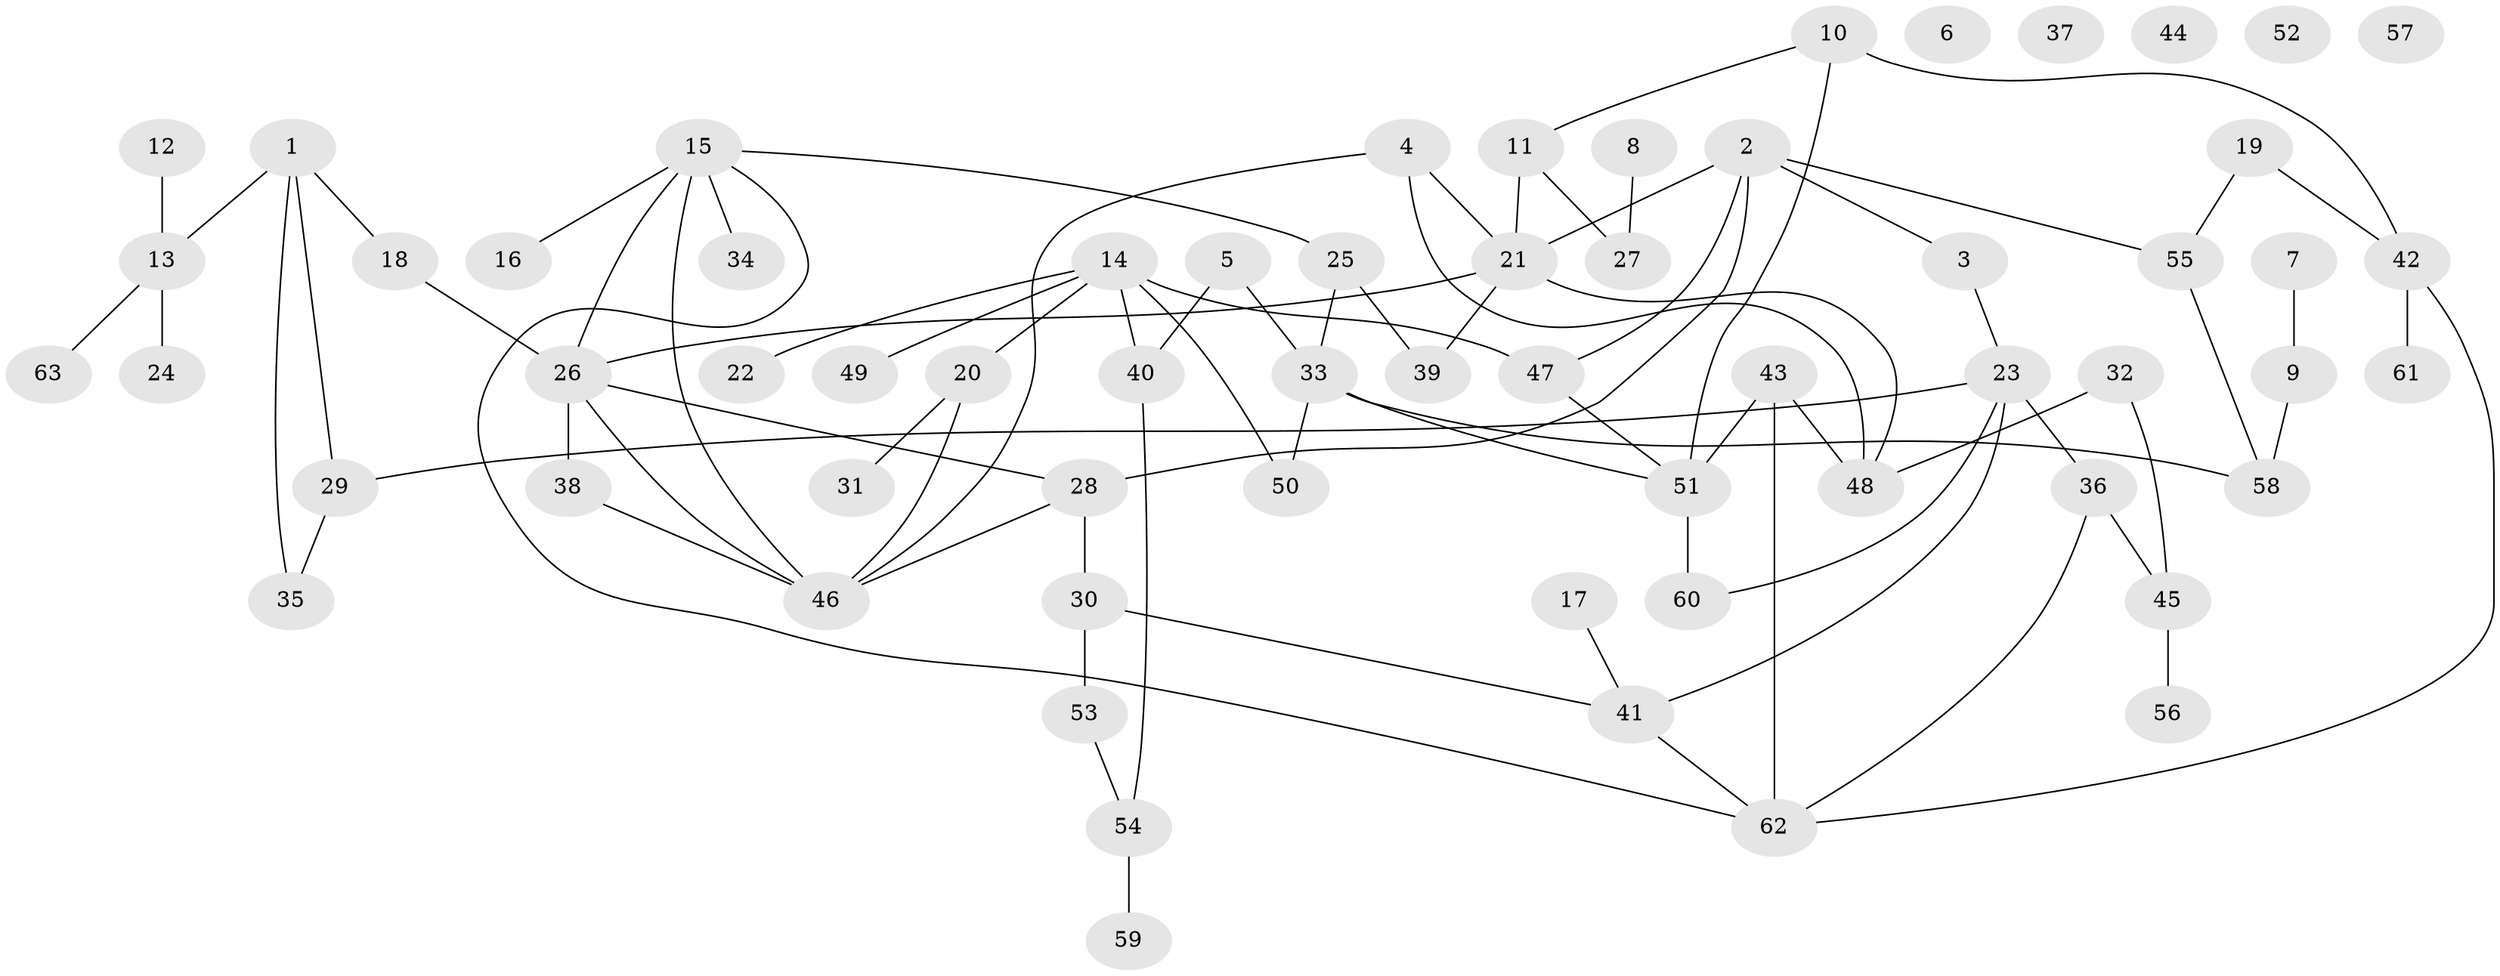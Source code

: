 // Generated by graph-tools (version 1.1) at 2025/00/03/09/25 03:00:52]
// undirected, 63 vertices, 82 edges
graph export_dot {
graph [start="1"]
  node [color=gray90,style=filled];
  1;
  2;
  3;
  4;
  5;
  6;
  7;
  8;
  9;
  10;
  11;
  12;
  13;
  14;
  15;
  16;
  17;
  18;
  19;
  20;
  21;
  22;
  23;
  24;
  25;
  26;
  27;
  28;
  29;
  30;
  31;
  32;
  33;
  34;
  35;
  36;
  37;
  38;
  39;
  40;
  41;
  42;
  43;
  44;
  45;
  46;
  47;
  48;
  49;
  50;
  51;
  52;
  53;
  54;
  55;
  56;
  57;
  58;
  59;
  60;
  61;
  62;
  63;
  1 -- 13;
  1 -- 18;
  1 -- 29;
  1 -- 35;
  2 -- 3;
  2 -- 21;
  2 -- 28;
  2 -- 47;
  2 -- 55;
  3 -- 23;
  4 -- 21;
  4 -- 46;
  4 -- 48;
  5 -- 33;
  5 -- 40;
  7 -- 9;
  8 -- 27;
  9 -- 58;
  10 -- 11;
  10 -- 42;
  10 -- 51;
  11 -- 21;
  11 -- 27;
  12 -- 13;
  13 -- 24;
  13 -- 63;
  14 -- 20;
  14 -- 22;
  14 -- 40;
  14 -- 47;
  14 -- 49;
  14 -- 50;
  15 -- 16;
  15 -- 25;
  15 -- 26;
  15 -- 34;
  15 -- 46;
  15 -- 62;
  17 -- 41;
  18 -- 26;
  19 -- 42;
  19 -- 55;
  20 -- 31;
  20 -- 46;
  21 -- 26;
  21 -- 39;
  21 -- 48;
  23 -- 29;
  23 -- 36;
  23 -- 41;
  23 -- 60;
  25 -- 33;
  25 -- 39;
  26 -- 28;
  26 -- 38;
  26 -- 46;
  28 -- 30;
  28 -- 46;
  29 -- 35;
  30 -- 41;
  30 -- 53;
  32 -- 45;
  32 -- 48;
  33 -- 50;
  33 -- 51;
  33 -- 58;
  36 -- 45;
  36 -- 62;
  38 -- 46;
  40 -- 54;
  41 -- 62;
  42 -- 61;
  42 -- 62;
  43 -- 48;
  43 -- 51;
  43 -- 62;
  45 -- 56;
  47 -- 51;
  51 -- 60;
  53 -- 54;
  54 -- 59;
  55 -- 58;
}
